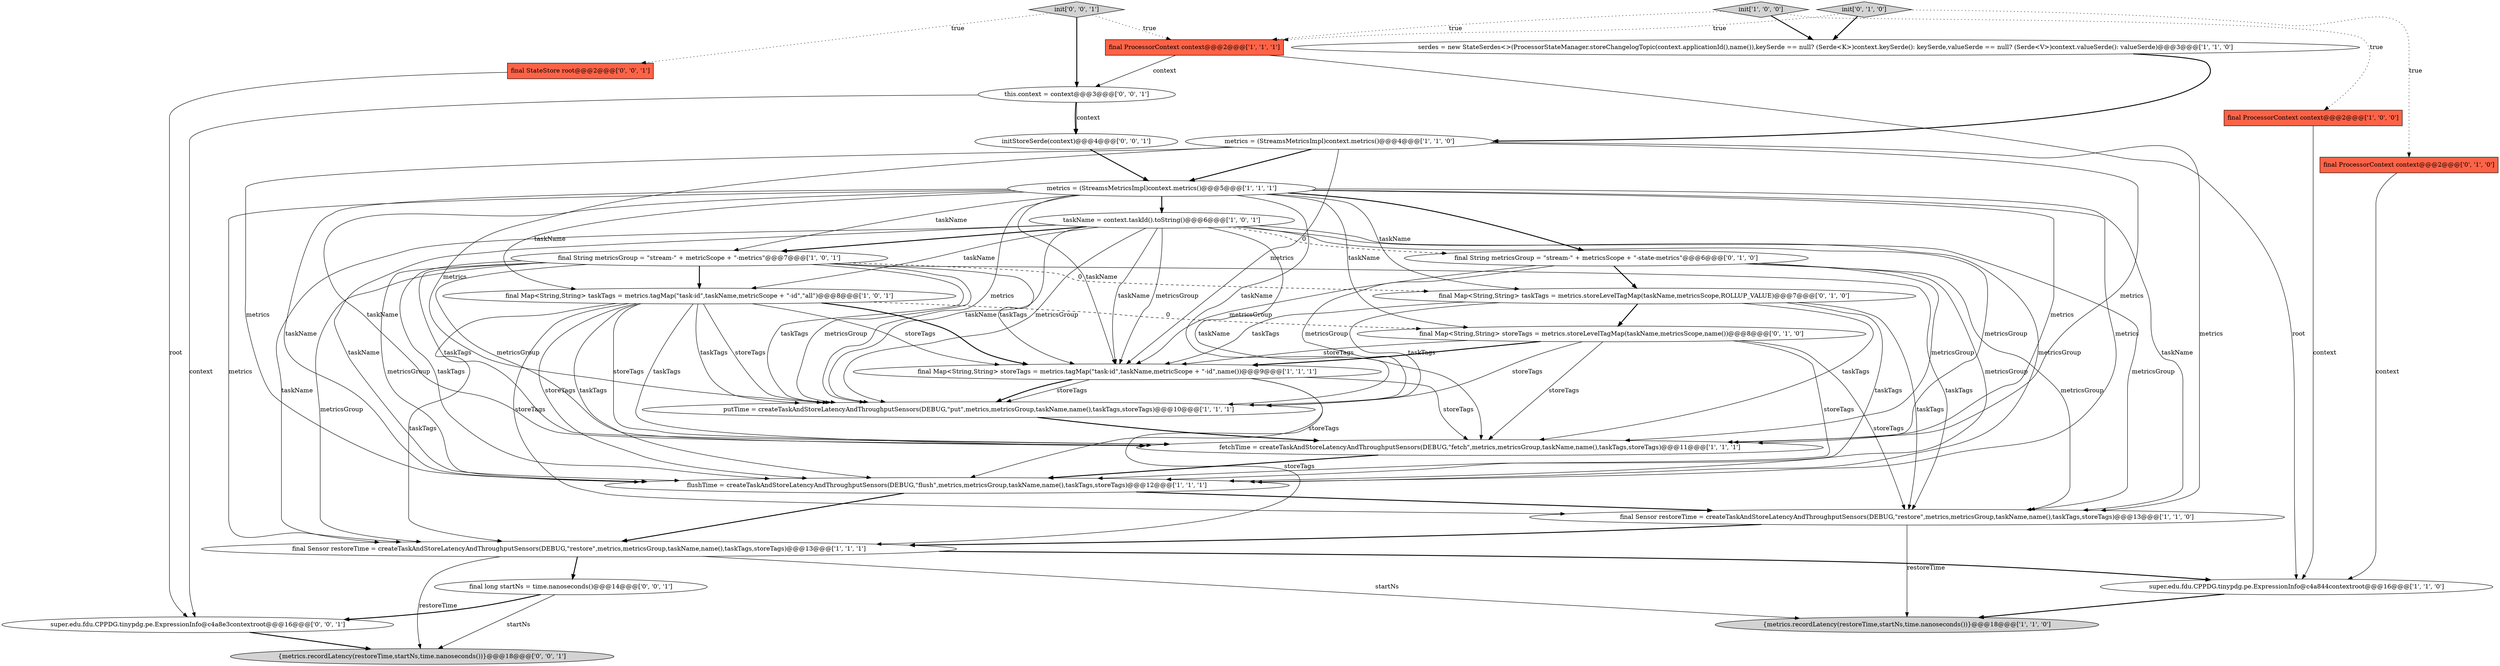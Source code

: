 digraph {
19 [style = filled, label = "final String metricsGroup = \"stream-\" + metricsScope + \"-state-metrics\"@@@6@@@['0', '1', '0']", fillcolor = white, shape = ellipse image = "AAA1AAABBB2BBB"];
20 [style = filled, label = "final Map<String,String> taskTags = metrics.storeLevelTagMap(taskName,metricsScope,ROLLUP_VALUE)@@@7@@@['0', '1', '0']", fillcolor = white, shape = ellipse image = "AAA1AAABBB2BBB"];
23 [style = filled, label = "initStoreSerde(context)@@@4@@@['0', '0', '1']", fillcolor = white, shape = ellipse image = "AAA0AAABBB3BBB"];
24 [style = filled, label = "final long startNs = time.nanoseconds()@@@14@@@['0', '0', '1']", fillcolor = white, shape = ellipse image = "AAA0AAABBB3BBB"];
10 [style = filled, label = "fetchTime = createTaskAndStoreLatencyAndThroughputSensors(DEBUG,\"fetch\",metrics,metricsGroup,taskName,name(),taskTags,storeTags)@@@11@@@['1', '1', '1']", fillcolor = white, shape = ellipse image = "AAA0AAABBB1BBB"];
11 [style = filled, label = "final ProcessorContext context@@@2@@@['1', '1', '1']", fillcolor = tomato, shape = box image = "AAA0AAABBB1BBB"];
9 [style = filled, label = "metrics = (StreamsMetricsImpl)context.metrics()@@@5@@@['1', '1', '1']", fillcolor = white, shape = ellipse image = "AAA0AAABBB1BBB"];
14 [style = filled, label = "{metrics.recordLatency(restoreTime,startNs,time.nanoseconds())}@@@18@@@['1', '1', '0']", fillcolor = lightgray, shape = ellipse image = "AAA0AAABBB1BBB"];
13 [style = filled, label = "final Sensor restoreTime = createTaskAndStoreLatencyAndThroughputSensors(DEBUG,\"restore\",metrics,metricsGroup,taskName,name(),taskTags,storeTags)@@@13@@@['1', '1', '0']", fillcolor = white, shape = ellipse image = "AAA0AAABBB1BBB"];
16 [style = filled, label = "init['1', '0', '0']", fillcolor = lightgray, shape = diamond image = "AAA0AAABBB1BBB"];
2 [style = filled, label = "super.edu.fdu.CPPDG.tinypdg.pe.ExpressionInfo@c4a844contextroot@@@16@@@['1', '1', '0']", fillcolor = white, shape = ellipse image = "AAA0AAABBB1BBB"];
8 [style = filled, label = "metrics = (StreamsMetricsImpl)context.metrics()@@@4@@@['1', '1', '0']", fillcolor = white, shape = ellipse image = "AAA0AAABBB1BBB"];
28 [style = filled, label = "this.context = context@@@3@@@['0', '0', '1']", fillcolor = white, shape = ellipse image = "AAA0AAABBB3BBB"];
0 [style = filled, label = "taskName = context.taskId().toString()@@@6@@@['1', '0', '1']", fillcolor = white, shape = ellipse image = "AAA0AAABBB1BBB"];
5 [style = filled, label = "putTime = createTaskAndStoreLatencyAndThroughputSensors(DEBUG,\"put\",metrics,metricsGroup,taskName,name(),taskTags,storeTags)@@@10@@@['1', '1', '1']", fillcolor = white, shape = ellipse image = "AAA0AAABBB1BBB"];
1 [style = filled, label = "flushTime = createTaskAndStoreLatencyAndThroughputSensors(DEBUG,\"flush\",metrics,metricsGroup,taskName,name(),taskTags,storeTags)@@@12@@@['1', '1', '1']", fillcolor = white, shape = ellipse image = "AAA0AAABBB1BBB"];
6 [style = filled, label = "final ProcessorContext context@@@2@@@['1', '0', '0']", fillcolor = tomato, shape = box image = "AAA0AAABBB1BBB"];
4 [style = filled, label = "final Map<String,String> taskTags = metrics.tagMap(\"task-id\",taskName,metricScope + \"-id\",\"all\")@@@8@@@['1', '0', '1']", fillcolor = white, shape = ellipse image = "AAA0AAABBB1BBB"];
26 [style = filled, label = "init['0', '0', '1']", fillcolor = lightgray, shape = diamond image = "AAA0AAABBB3BBB"];
7 [style = filled, label = "final Map<String,String> storeTags = metrics.tagMap(\"task-id\",taskName,metricScope + \"-id\",name())@@@9@@@['1', '1', '1']", fillcolor = white, shape = ellipse image = "AAA0AAABBB1BBB"];
15 [style = filled, label = "final Sensor restoreTime = createTaskAndStoreLatencyAndThroughputSensors(DEBUG,\"restore\",metrics,metricsGroup,taskName,name(),taskTags,storeTags)@@@13@@@['1', '1', '1']", fillcolor = white, shape = ellipse image = "AAA0AAABBB1BBB"];
17 [style = filled, label = "init['0', '1', '0']", fillcolor = lightgray, shape = diamond image = "AAA0AAABBB2BBB"];
18 [style = filled, label = "final ProcessorContext context@@@2@@@['0', '1', '0']", fillcolor = tomato, shape = box image = "AAA0AAABBB2BBB"];
12 [style = filled, label = "serdes = new StateSerdes<>(ProcessorStateManager.storeChangelogTopic(context.applicationId(),name()),keySerde == null? (Serde<K>)context.keySerde(): keySerde,valueSerde == null? (Serde<V>)context.valueSerde(): valueSerde)@@@3@@@['1', '1', '0']", fillcolor = white, shape = ellipse image = "AAA0AAABBB1BBB"];
3 [style = filled, label = "final String metricsGroup = \"stream-\" + metricScope + \"-metrics\"@@@7@@@['1', '0', '1']", fillcolor = white, shape = ellipse image = "AAA0AAABBB1BBB"];
25 [style = filled, label = "{metrics.recordLatency(restoreTime,startNs,time.nanoseconds())}@@@18@@@['0', '0', '1']", fillcolor = lightgray, shape = ellipse image = "AAA0AAABBB3BBB"];
22 [style = filled, label = "final StateStore root@@@2@@@['0', '0', '1']", fillcolor = tomato, shape = box image = "AAA0AAABBB3BBB"];
21 [style = filled, label = "final Map<String,String> storeTags = metrics.storeLevelTagMap(taskName,metricsScope,name())@@@8@@@['0', '1', '0']", fillcolor = white, shape = ellipse image = "AAA1AAABBB2BBB"];
27 [style = filled, label = "super.edu.fdu.CPPDG.tinypdg.pe.ExpressionInfo@c4a8e3contextroot@@@16@@@['0', '0', '1']", fillcolor = white, shape = ellipse image = "AAA0AAABBB3BBB"];
4->7 [style = solid, label="storeTags"];
0->19 [style = dashed, label="0"];
23->9 [style = bold, label=""];
0->1 [style = solid, label="taskName"];
0->7 [style = solid, label="taskName"];
0->15 [style = solid, label="taskName"];
9->1 [style = solid, label="metrics"];
16->6 [style = dotted, label="true"];
9->10 [style = solid, label="taskName"];
0->10 [style = solid, label="taskName"];
16->12 [style = bold, label=""];
0->7 [style = solid, label="metricsGroup"];
19->5 [style = solid, label="metricsGroup"];
9->3 [style = solid, label="taskName"];
9->10 [style = solid, label="metrics"];
7->1 [style = solid, label="storeTags"];
19->1 [style = solid, label="metricsGroup"];
21->5 [style = solid, label="storeTags"];
4->5 [style = solid, label="taskTags"];
20->10 [style = solid, label="taskTags"];
3->13 [style = solid, label="taskTags"];
24->27 [style = bold, label=""];
4->10 [style = solid, label="taskTags"];
4->1 [style = solid, label="taskTags"];
8->10 [style = solid, label="metrics"];
11->2 [style = solid, label="root"];
17->18 [style = dotted, label="true"];
4->5 [style = solid, label="storeTags"];
0->5 [style = solid, label="taskName"];
3->1 [style = solid, label="metricsGroup"];
27->25 [style = bold, label=""];
4->21 [style = dashed, label="0"];
9->15 [style = solid, label="metrics"];
28->27 [style = solid, label="context"];
15->2 [style = bold, label=""];
21->1 [style = solid, label="storeTags"];
8->1 [style = solid, label="metrics"];
7->5 [style = solid, label="storeTags"];
4->1 [style = solid, label="storeTags"];
22->27 [style = solid, label="root"];
3->7 [style = solid, label="taskTags"];
1->15 [style = bold, label=""];
8->5 [style = solid, label="metrics"];
19->13 [style = solid, label="metricsGroup"];
17->11 [style = dotted, label="true"];
19->7 [style = solid, label="metricsGroup"];
26->11 [style = dotted, label="true"];
3->1 [style = solid, label="taskTags"];
26->22 [style = dotted, label="true"];
1->13 [style = bold, label=""];
20->13 [style = solid, label="taskTags"];
9->19 [style = bold, label=""];
3->20 [style = dashed, label="0"];
13->15 [style = bold, label=""];
4->7 [style = bold, label=""];
9->1 [style = solid, label="taskName"];
9->5 [style = solid, label="taskName"];
3->10 [style = solid, label="taskTags"];
9->20 [style = solid, label="taskName"];
20->7 [style = solid, label="taskTags"];
24->25 [style = solid, label="startNs"];
28->23 [style = bold, label=""];
9->0 [style = bold, label=""];
0->3 [style = bold, label=""];
15->24 [style = bold, label=""];
15->25 [style = solid, label="restoreTime"];
15->14 [style = solid, label="startNs"];
6->2 [style = solid, label="context"];
9->4 [style = solid, label="taskName"];
0->10 [style = solid, label="metricsGroup"];
3->10 [style = solid, label="metricsGroup"];
10->1 [style = bold, label=""];
8->13 [style = solid, label="metrics"];
9->13 [style = solid, label="taskName"];
9->7 [style = solid, label="taskName"];
13->14 [style = solid, label="restoreTime"];
7->10 [style = solid, label="storeTags"];
21->7 [style = bold, label=""];
26->28 [style = bold, label=""];
7->5 [style = bold, label=""];
16->11 [style = dotted, label="true"];
0->5 [style = solid, label="metricsGroup"];
4->10 [style = solid, label="storeTags"];
12->8 [style = bold, label=""];
21->13 [style = solid, label="storeTags"];
3->4 [style = bold, label=""];
19->10 [style = solid, label="metricsGroup"];
3->15 [style = solid, label="metricsGroup"];
0->4 [style = solid, label="taskName"];
21->7 [style = solid, label="storeTags"];
8->9 [style = bold, label=""];
19->20 [style = bold, label=""];
20->5 [style = solid, label="taskTags"];
17->12 [style = bold, label=""];
9->21 [style = solid, label="taskName"];
4->13 [style = solid, label="storeTags"];
5->10 [style = bold, label=""];
9->5 [style = solid, label="metrics"];
4->15 [style = solid, label="taskTags"];
0->1 [style = solid, label="metricsGroup"];
18->2 [style = solid, label="context"];
21->10 [style = solid, label="storeTags"];
3->5 [style = solid, label="taskTags"];
8->7 [style = solid, label="metrics"];
20->21 [style = bold, label=""];
3->5 [style = solid, label="metricsGroup"];
28->23 [style = solid, label="context"];
2->14 [style = bold, label=""];
0->13 [style = solid, label="metricsGroup"];
11->28 [style = solid, label="context"];
20->1 [style = solid, label="taskTags"];
7->15 [style = solid, label="storeTags"];
}
